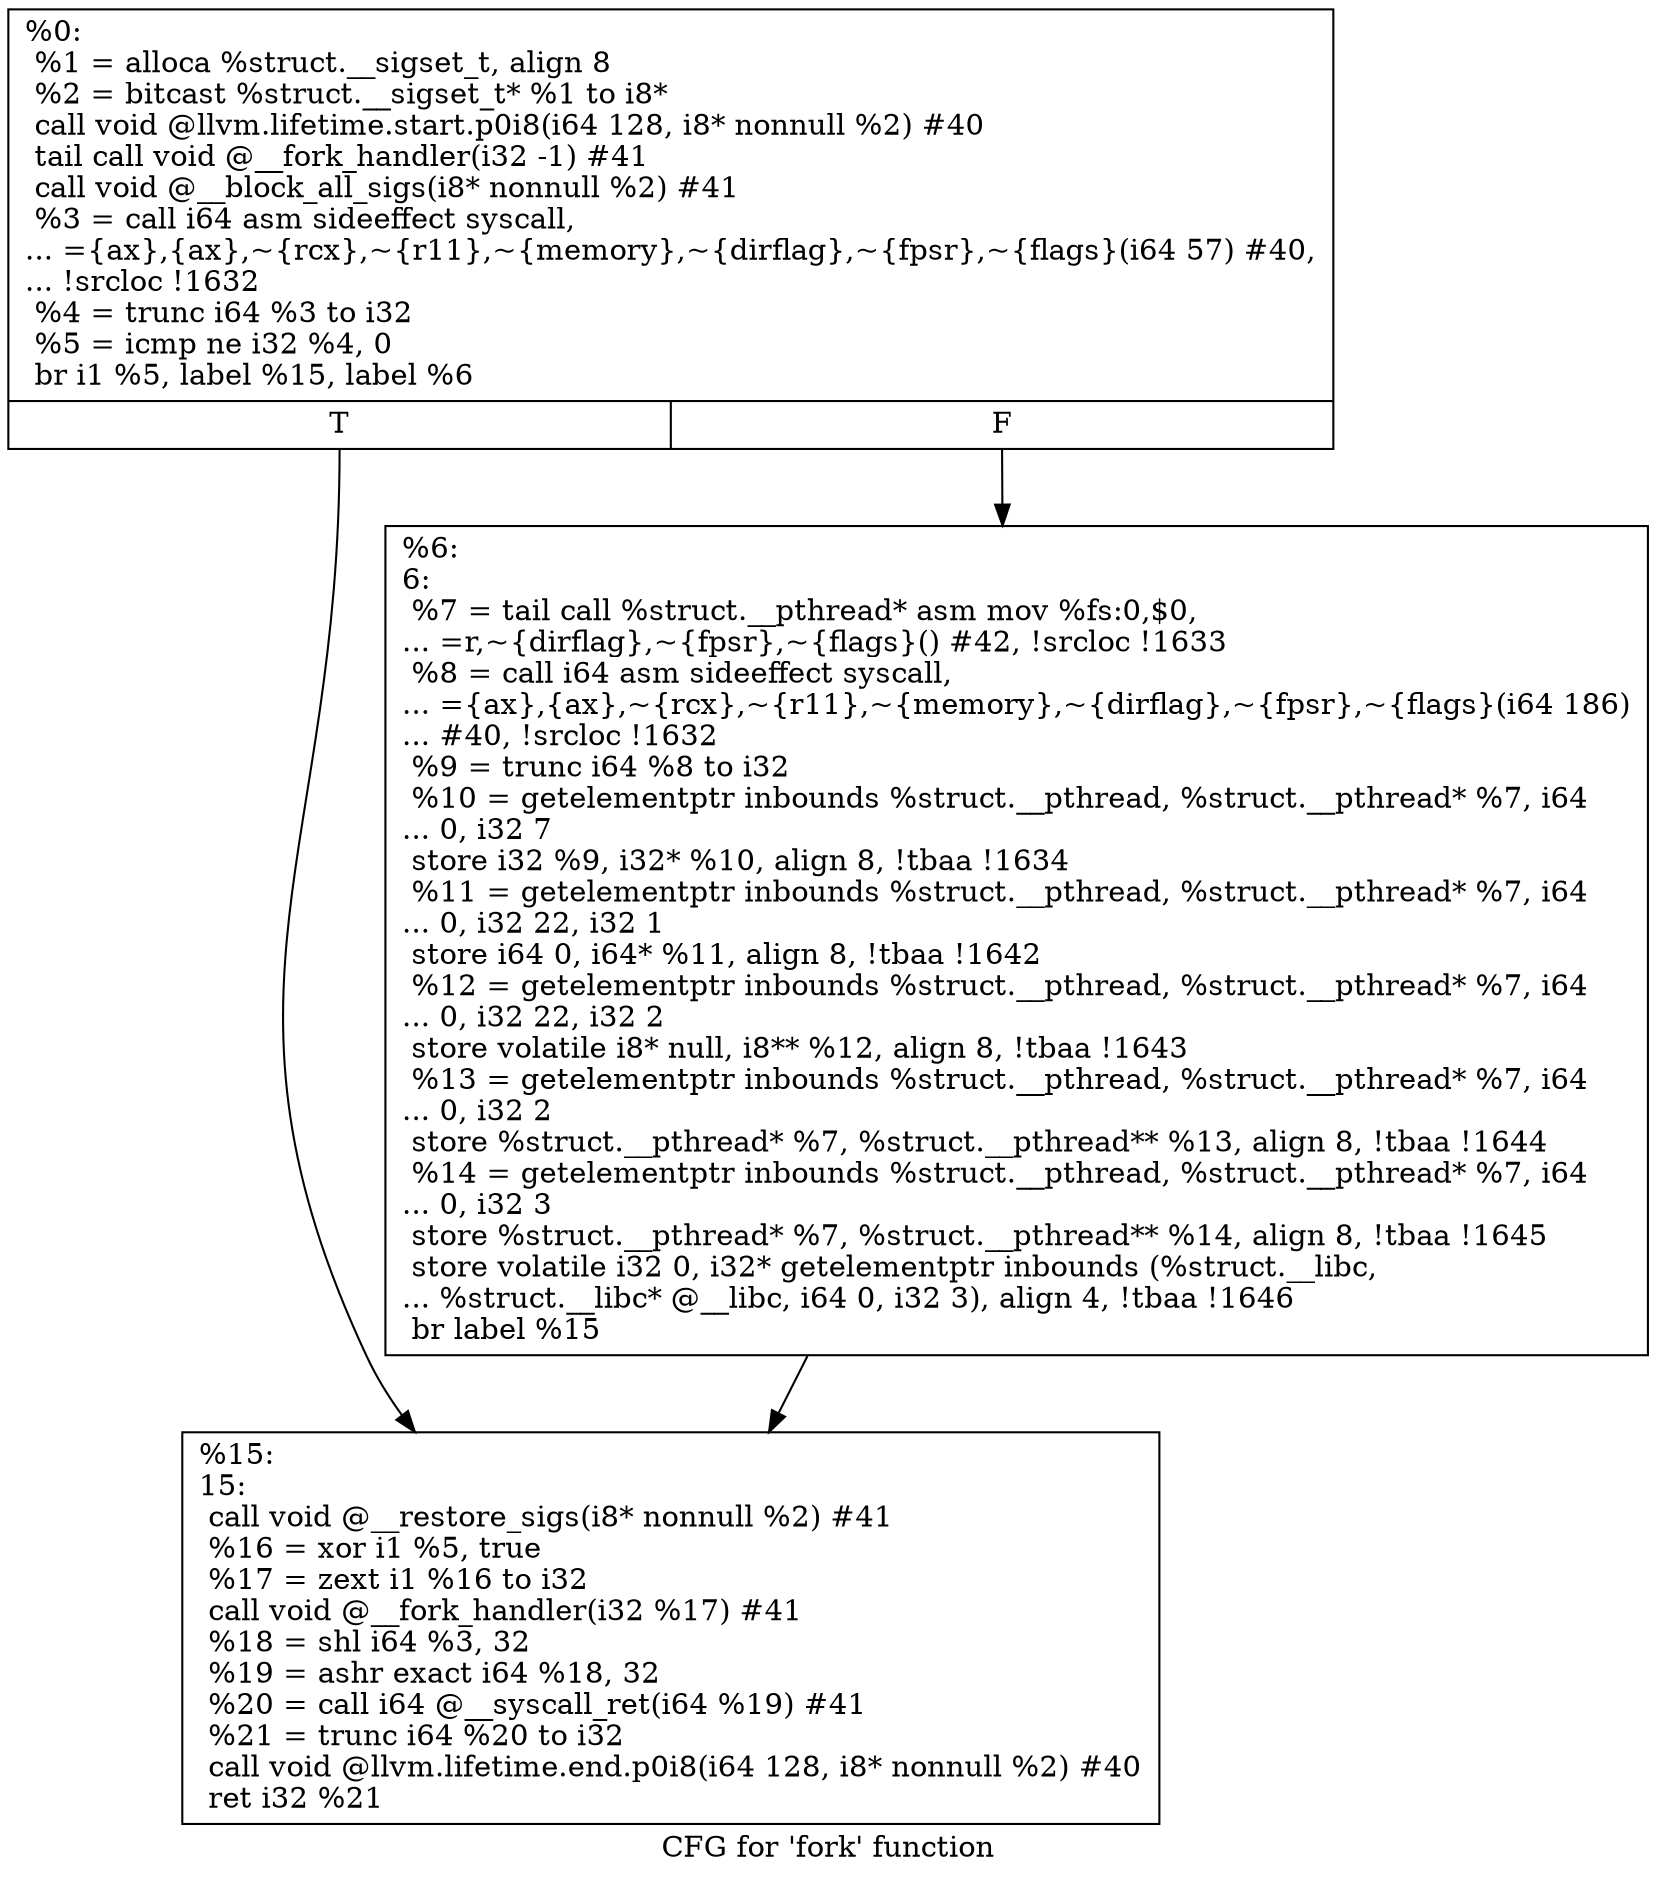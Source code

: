 digraph "CFG for 'fork' function" {
	label="CFG for 'fork' function";

	Node0x1a3f010 [shape=record,label="{%0:\l  %1 = alloca %struct.__sigset_t, align 8\l  %2 = bitcast %struct.__sigset_t* %1 to i8*\l  call void @llvm.lifetime.start.p0i8(i64 128, i8* nonnull %2) #40\l  tail call void @__fork_handler(i32 -1) #41\l  call void @__block_all_sigs(i8* nonnull %2) #41\l  %3 = call i64 asm sideeffect syscall,\l... =\{ax\},\{ax\},~\{rcx\},~\{r11\},~\{memory\},~\{dirflag\},~\{fpsr\},~\{flags\}(i64 57) #40,\l... !srcloc !1632\l  %4 = trunc i64 %3 to i32\l  %5 = icmp ne i32 %4, 0\l  br i1 %5, label %15, label %6\l|{<s0>T|<s1>F}}"];
	Node0x1a3f010:s0 -> Node0x1a3f6c0;
	Node0x1a3f010:s1 -> Node0x1a3f090;
	Node0x1a3f090 [shape=record,label="{%6:\l6:                                                \l  %7 = tail call %struct.__pthread* asm mov %fs:0,$0,\l... =r,~\{dirflag\},~\{fpsr\},~\{flags\}() #42, !srcloc !1633\l  %8 = call i64 asm sideeffect syscall,\l... =\{ax\},\{ax\},~\{rcx\},~\{r11\},~\{memory\},~\{dirflag\},~\{fpsr\},~\{flags\}(i64 186)\l... #40, !srcloc !1632\l  %9 = trunc i64 %8 to i32\l  %10 = getelementptr inbounds %struct.__pthread, %struct.__pthread* %7, i64\l... 0, i32 7\l  store i32 %9, i32* %10, align 8, !tbaa !1634\l  %11 = getelementptr inbounds %struct.__pthread, %struct.__pthread* %7, i64\l... 0, i32 22, i32 1\l  store i64 0, i64* %11, align 8, !tbaa !1642\l  %12 = getelementptr inbounds %struct.__pthread, %struct.__pthread* %7, i64\l... 0, i32 22, i32 2\l  store volatile i8* null, i8** %12, align 8, !tbaa !1643\l  %13 = getelementptr inbounds %struct.__pthread, %struct.__pthread* %7, i64\l... 0, i32 2\l  store %struct.__pthread* %7, %struct.__pthread** %13, align 8, !tbaa !1644\l  %14 = getelementptr inbounds %struct.__pthread, %struct.__pthread* %7, i64\l... 0, i32 3\l  store %struct.__pthread* %7, %struct.__pthread** %14, align 8, !tbaa !1645\l  store volatile i32 0, i32* getelementptr inbounds (%struct.__libc,\l... %struct.__libc* @__libc, i64 0, i32 3), align 4, !tbaa !1646\l  br label %15\l}"];
	Node0x1a3f090 -> Node0x1a3f6c0;
	Node0x1a3f6c0 [shape=record,label="{%15:\l15:                                               \l  call void @__restore_sigs(i8* nonnull %2) #41\l  %16 = xor i1 %5, true\l  %17 = zext i1 %16 to i32\l  call void @__fork_handler(i32 %17) #41\l  %18 = shl i64 %3, 32\l  %19 = ashr exact i64 %18, 32\l  %20 = call i64 @__syscall_ret(i64 %19) #41\l  %21 = trunc i64 %20 to i32\l  call void @llvm.lifetime.end.p0i8(i64 128, i8* nonnull %2) #40\l  ret i32 %21\l}"];
}
